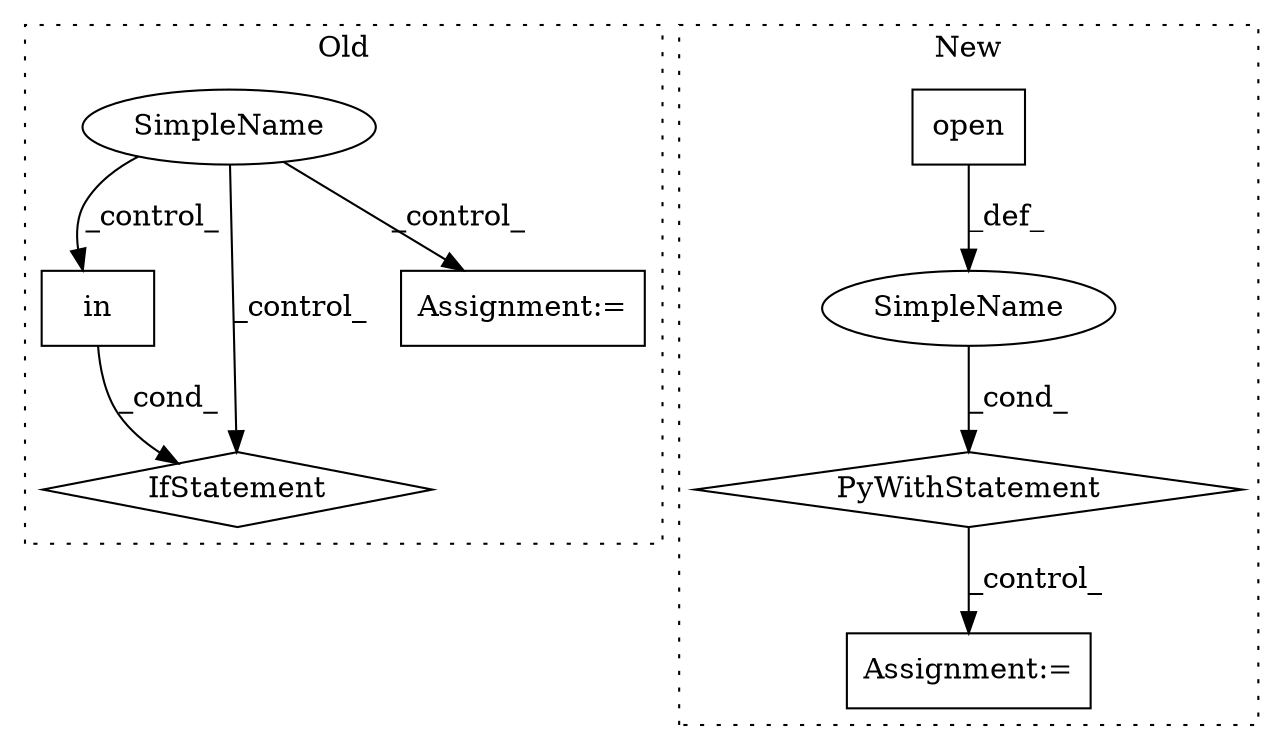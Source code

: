 digraph G {
subgraph cluster0 {
1 [label="in" a="105" s="1212" l="54" shape="box"];
6 [label="IfStatement" a="25" s="1202,1266" l="10,2" shape="diamond"];
7 [label="SimpleName" a="42" s="" l="" shape="ellipse"];
8 [label="Assignment:=" a="7" s="1048" l="1" shape="box"];
label = "Old";
style="dotted";
}
subgraph cluster1 {
2 [label="open" a="32" s="792,805" l="5,1" shape="box"];
3 [label="PyWithStatement" a="104" s="782,806" l="10,2" shape="diamond"];
4 [label="Assignment:=" a="7" s="850" l="1" shape="box"];
5 [label="SimpleName" a="42" s="" l="" shape="ellipse"];
label = "New";
style="dotted";
}
1 -> 6 [label="_cond_"];
2 -> 5 [label="_def_"];
3 -> 4 [label="_control_"];
5 -> 3 [label="_cond_"];
7 -> 6 [label="_control_"];
7 -> 8 [label="_control_"];
7 -> 1 [label="_control_"];
}